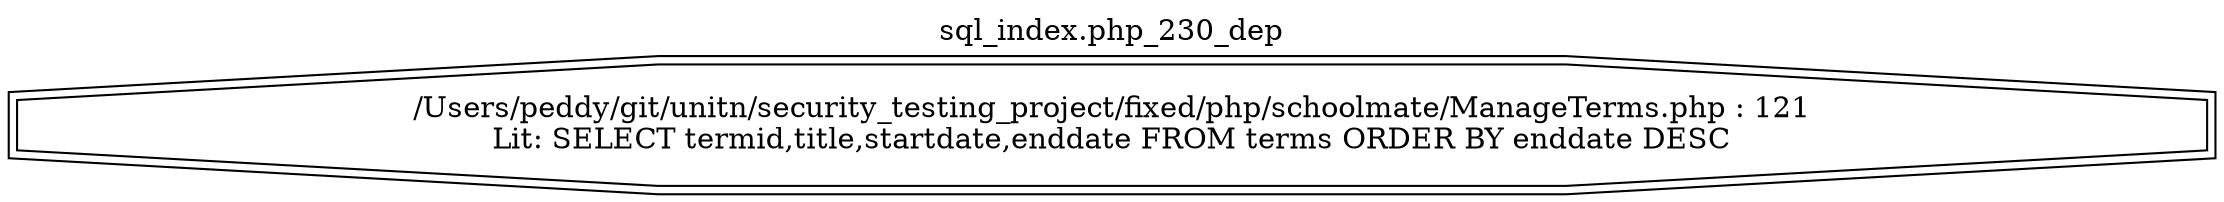 digraph cfg {
  label="sql_index.php_230_dep";
  labelloc=t;
  n1 [shape=doubleoctagon, label="/Users/peddy/git/unitn/security_testing_project/fixed/php/schoolmate/ManageTerms.php : 121\nLit: SELECT termid,title,startdate,enddate FROM terms ORDER BY enddate DESC\n"];
}

